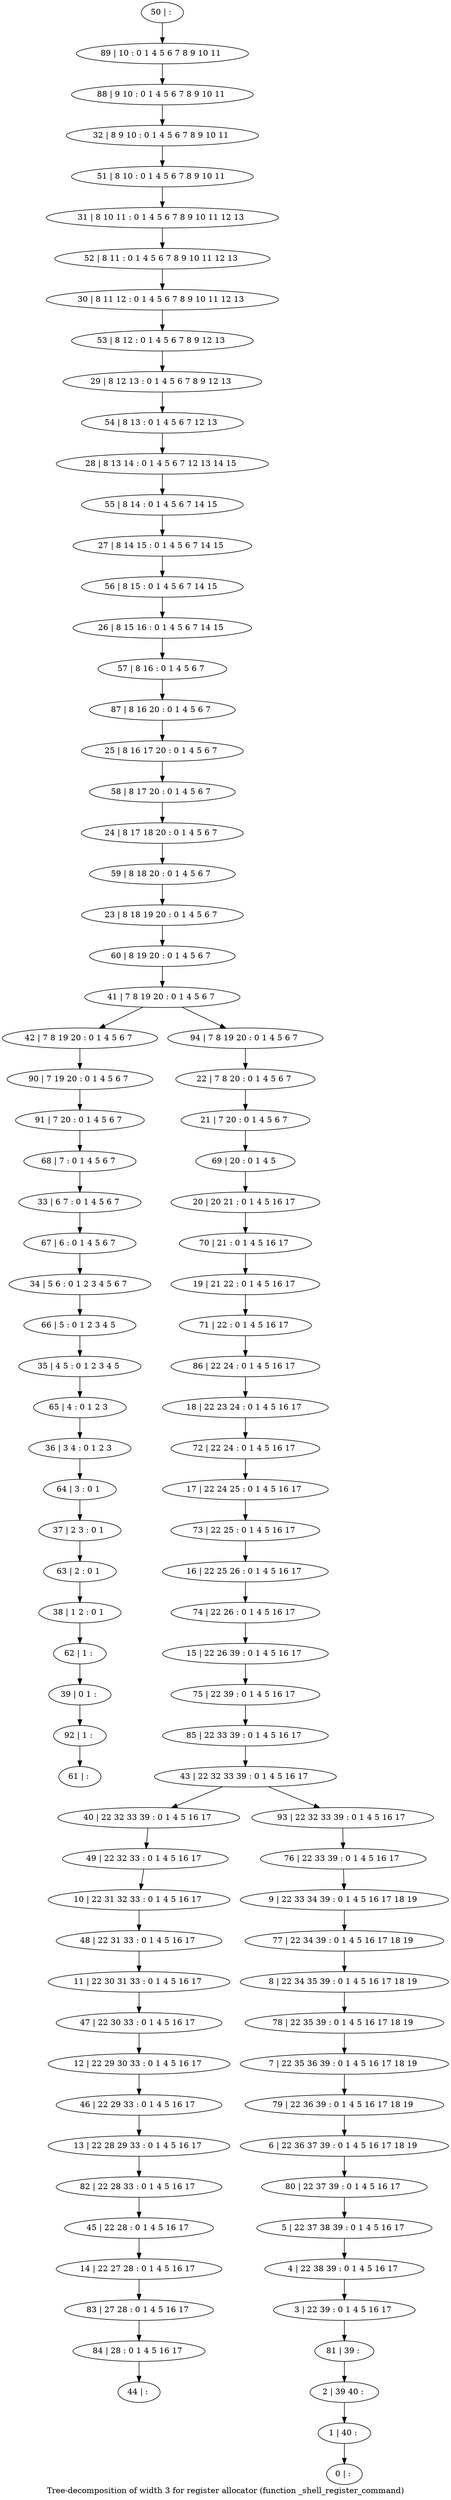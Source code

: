 digraph G {
graph [label="Tree-decomposition of width 3 for register allocator (function _shell_register_command)"]
0[label="0 | : "];
1[label="1 | 40 : "];
2[label="2 | 39 40 : "];
3[label="3 | 22 39 : 0 1 4 5 16 17 "];
4[label="4 | 22 38 39 : 0 1 4 5 16 17 "];
5[label="5 | 22 37 38 39 : 0 1 4 5 16 17 "];
6[label="6 | 22 36 37 39 : 0 1 4 5 16 17 18 19 "];
7[label="7 | 22 35 36 39 : 0 1 4 5 16 17 18 19 "];
8[label="8 | 22 34 35 39 : 0 1 4 5 16 17 18 19 "];
9[label="9 | 22 33 34 39 : 0 1 4 5 16 17 18 19 "];
10[label="10 | 22 31 32 33 : 0 1 4 5 16 17 "];
11[label="11 | 22 30 31 33 : 0 1 4 5 16 17 "];
12[label="12 | 22 29 30 33 : 0 1 4 5 16 17 "];
13[label="13 | 22 28 29 33 : 0 1 4 5 16 17 "];
14[label="14 | 22 27 28 : 0 1 4 5 16 17 "];
15[label="15 | 22 26 39 : 0 1 4 5 16 17 "];
16[label="16 | 22 25 26 : 0 1 4 5 16 17 "];
17[label="17 | 22 24 25 : 0 1 4 5 16 17 "];
18[label="18 | 22 23 24 : 0 1 4 5 16 17 "];
19[label="19 | 21 22 : 0 1 4 5 16 17 "];
20[label="20 | 20 21 : 0 1 4 5 16 17 "];
21[label="21 | 7 20 : 0 1 4 5 6 7 "];
22[label="22 | 7 8 20 : 0 1 4 5 6 7 "];
23[label="23 | 8 18 19 20 : 0 1 4 5 6 7 "];
24[label="24 | 8 17 18 20 : 0 1 4 5 6 7 "];
25[label="25 | 8 16 17 20 : 0 1 4 5 6 7 "];
26[label="26 | 8 15 16 : 0 1 4 5 6 7 14 15 "];
27[label="27 | 8 14 15 : 0 1 4 5 6 7 14 15 "];
28[label="28 | 8 13 14 : 0 1 4 5 6 7 12 13 14 15 "];
29[label="29 | 8 12 13 : 0 1 4 5 6 7 8 9 12 13 "];
30[label="30 | 8 11 12 : 0 1 4 5 6 7 8 9 10 11 12 13 "];
31[label="31 | 8 10 11 : 0 1 4 5 6 7 8 9 10 11 12 13 "];
32[label="32 | 8 9 10 : 0 1 4 5 6 7 8 9 10 11 "];
33[label="33 | 6 7 : 0 1 4 5 6 7 "];
34[label="34 | 5 6 : 0 1 2 3 4 5 6 7 "];
35[label="35 | 4 5 : 0 1 2 3 4 5 "];
36[label="36 | 3 4 : 0 1 2 3 "];
37[label="37 | 2 3 : 0 1 "];
38[label="38 | 1 2 : 0 1 "];
39[label="39 | 0 1 : "];
40[label="40 | 22 32 33 39 : 0 1 4 5 16 17 "];
41[label="41 | 7 8 19 20 : 0 1 4 5 6 7 "];
42[label="42 | 7 8 19 20 : 0 1 4 5 6 7 "];
43[label="43 | 22 32 33 39 : 0 1 4 5 16 17 "];
44[label="44 | : "];
45[label="45 | 22 28 : 0 1 4 5 16 17 "];
46[label="46 | 22 29 33 : 0 1 4 5 16 17 "];
47[label="47 | 22 30 33 : 0 1 4 5 16 17 "];
48[label="48 | 22 31 33 : 0 1 4 5 16 17 "];
49[label="49 | 22 32 33 : 0 1 4 5 16 17 "];
50[label="50 | : "];
51[label="51 | 8 10 : 0 1 4 5 6 7 8 9 10 11 "];
52[label="52 | 8 11 : 0 1 4 5 6 7 8 9 10 11 12 13 "];
53[label="53 | 8 12 : 0 1 4 5 6 7 8 9 12 13 "];
54[label="54 | 8 13 : 0 1 4 5 6 7 12 13 "];
55[label="55 | 8 14 : 0 1 4 5 6 7 14 15 "];
56[label="56 | 8 15 : 0 1 4 5 6 7 14 15 "];
57[label="57 | 8 16 : 0 1 4 5 6 7 "];
58[label="58 | 8 17 20 : 0 1 4 5 6 7 "];
59[label="59 | 8 18 20 : 0 1 4 5 6 7 "];
60[label="60 | 8 19 20 : 0 1 4 5 6 7 "];
61[label="61 | : "];
62[label="62 | 1 : "];
63[label="63 | 2 : 0 1 "];
64[label="64 | 3 : 0 1 "];
65[label="65 | 4 : 0 1 2 3 "];
66[label="66 | 5 : 0 1 2 3 4 5 "];
67[label="67 | 6 : 0 1 4 5 6 7 "];
68[label="68 | 7 : 0 1 4 5 6 7 "];
69[label="69 | 20 : 0 1 4 5 "];
70[label="70 | 21 : 0 1 4 5 16 17 "];
71[label="71 | 22 : 0 1 4 5 16 17 "];
72[label="72 | 22 24 : 0 1 4 5 16 17 "];
73[label="73 | 22 25 : 0 1 4 5 16 17 "];
74[label="74 | 22 26 : 0 1 4 5 16 17 "];
75[label="75 | 22 39 : 0 1 4 5 16 17 "];
76[label="76 | 22 33 39 : 0 1 4 5 16 17 "];
77[label="77 | 22 34 39 : 0 1 4 5 16 17 18 19 "];
78[label="78 | 22 35 39 : 0 1 4 5 16 17 18 19 "];
79[label="79 | 22 36 39 : 0 1 4 5 16 17 18 19 "];
80[label="80 | 22 37 39 : 0 1 4 5 16 17 "];
81[label="81 | 39 : "];
82[label="82 | 22 28 33 : 0 1 4 5 16 17 "];
83[label="83 | 27 28 : 0 1 4 5 16 17 "];
84[label="84 | 28 : 0 1 4 5 16 17 "];
85[label="85 | 22 33 39 : 0 1 4 5 16 17 "];
86[label="86 | 22 24 : 0 1 4 5 16 17 "];
87[label="87 | 8 16 20 : 0 1 4 5 6 7 "];
88[label="88 | 9 10 : 0 1 4 5 6 7 8 9 10 11 "];
89[label="89 | 10 : 0 1 4 5 6 7 8 9 10 11 "];
90[label="90 | 7 19 20 : 0 1 4 5 6 7 "];
91[label="91 | 7 20 : 0 1 4 5 6 7 "];
92[label="92 | 1 : "];
93[label="93 | 22 32 33 39 : 0 1 4 5 16 17 "];
94[label="94 | 7 8 19 20 : 0 1 4 5 6 7 "];
45->14 ;
46->13 ;
12->46 ;
47->12 ;
11->47 ;
48->11 ;
10->48 ;
49->10 ;
40->49 ;
62->39 ;
38->62 ;
63->38 ;
37->63 ;
64->37 ;
36->64 ;
65->36 ;
35->65 ;
66->35 ;
34->66 ;
67->34 ;
33->67 ;
68->33 ;
82->45 ;
13->82 ;
14->83 ;
84->44 ;
83->84 ;
42->90 ;
91->68 ;
90->91 ;
92->61 ;
39->92 ;
50->89 ;
89->88 ;
88->32 ;
32->51 ;
51->31 ;
31->52 ;
52->30 ;
30->53 ;
53->29 ;
29->54 ;
54->28 ;
28->55 ;
55->27 ;
27->56 ;
56->26 ;
26->57 ;
57->87 ;
87->25 ;
25->58 ;
58->24 ;
24->59 ;
59->23 ;
23->60 ;
60->41 ;
22->21 ;
21->69 ;
69->20 ;
20->70 ;
70->19 ;
19->71 ;
71->86 ;
86->18 ;
18->72 ;
72->17 ;
17->73 ;
73->16 ;
16->74 ;
74->15 ;
15->75 ;
75->85 ;
85->43 ;
76->9 ;
9->77 ;
77->8 ;
8->78 ;
78->7 ;
7->79 ;
79->6 ;
6->80 ;
80->5 ;
5->4 ;
4->3 ;
3->81 ;
81->2 ;
2->1 ;
1->0 ;
93->76 ;
94->22 ;
43->40 ;
43->93 ;
41->42 ;
41->94 ;
}
